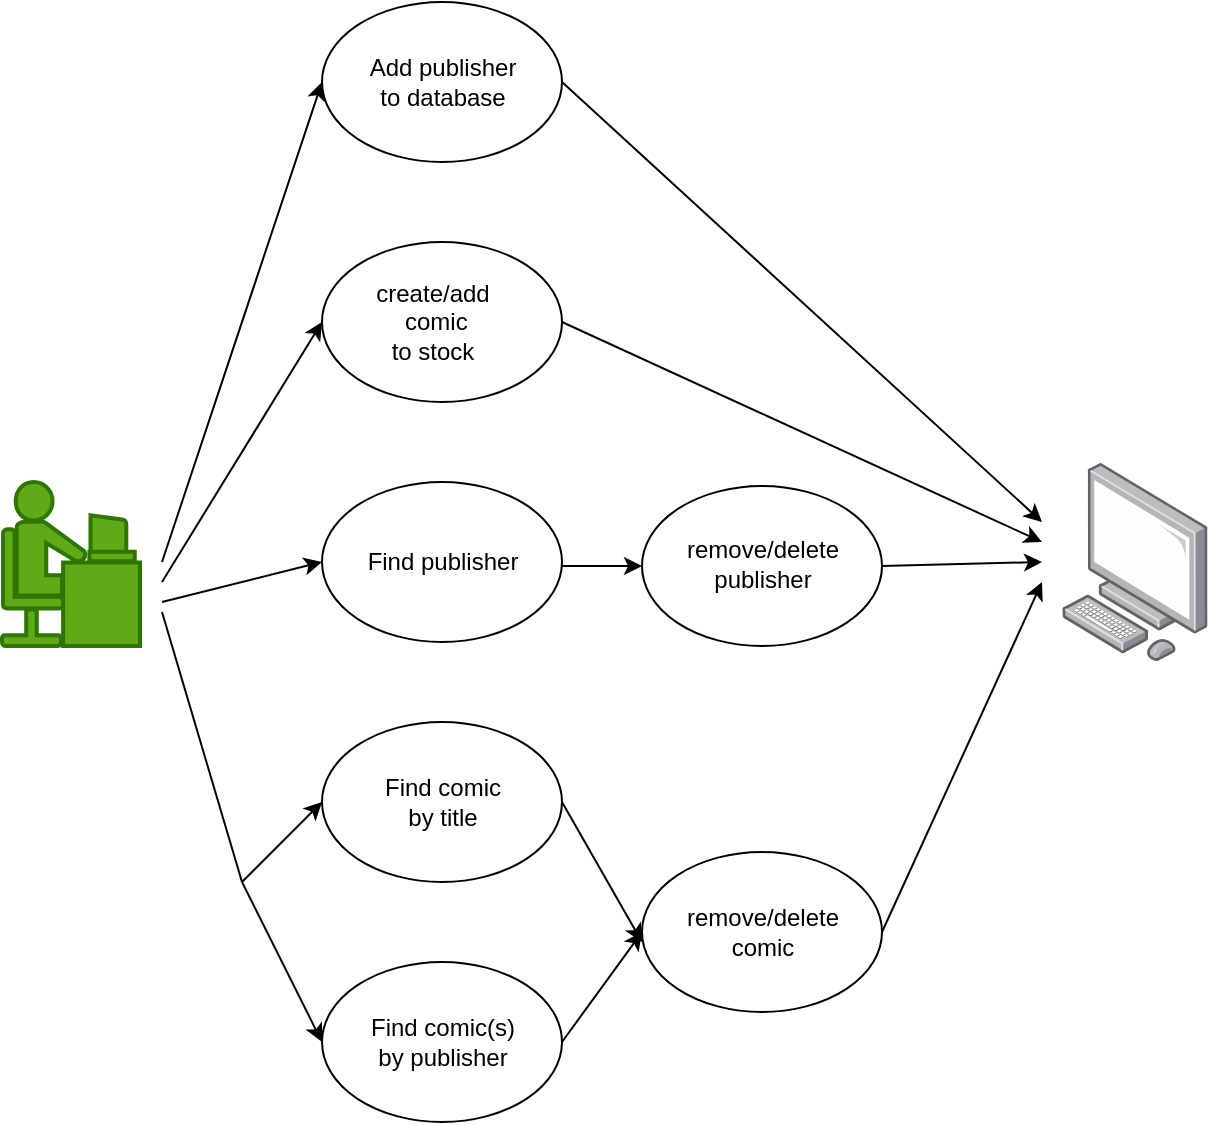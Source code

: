 <mxfile version="13.7.9" type="device"><diagram id="BiHq7myeFycOuIkGBTuR" name="Page-1"><mxGraphModel dx="946" dy="725" grid="1" gridSize="10" guides="1" tooltips="1" connect="1" arrows="1" fold="1" page="1" pageScale="1" pageWidth="827" pageHeight="1169" math="0" shadow="0"><root><mxCell id="0"/><mxCell id="1" parent="0"/><mxCell id="DPfAe9o7UY8GqtC6qb7X-1" value="" style="shape=mxgraph.cisco.people.androgenous_person;html=1;pointerEvents=1;dashed=0;fillColor=#60a917;strokeColor=#2D7600;strokeWidth=2;verticalLabelPosition=bottom;verticalAlign=top;align=center;outlineConnect=0;fontColor=#ffffff;" parent="1" vertex="1"><mxGeometry x="40" y="240" width="69" height="82" as="geometry"/></mxCell><mxCell id="DPfAe9o7UY8GqtC6qb7X-2" value="" style="ellipse;whiteSpace=wrap;html=1;" parent="1" vertex="1"><mxGeometry x="200" y="120" width="120" height="80" as="geometry"/></mxCell><mxCell id="DPfAe9o7UY8GqtC6qb7X-4" value="" style="ellipse;whiteSpace=wrap;html=1;" parent="1" vertex="1"><mxGeometry x="200" y="360" width="120" height="80" as="geometry"/></mxCell><mxCell id="DPfAe9o7UY8GqtC6qb7X-5" value="" style="ellipse;whiteSpace=wrap;html=1;" parent="1" vertex="1"><mxGeometry x="200" y="480" width="120" height="80" as="geometry"/></mxCell><mxCell id="DPfAe9o7UY8GqtC6qb7X-6" value="create/add&lt;br&gt;&amp;nbsp;comic &lt;br&gt;to stock" style="text;html=1;align=center;verticalAlign=middle;resizable=0;points=[];autosize=1;" parent="1" vertex="1"><mxGeometry x="220" y="135" width="70" height="50" as="geometry"/></mxCell><mxCell id="DPfAe9o7UY8GqtC6qb7X-8" value="Find comic &lt;br&gt;by title" style="text;html=1;align=center;verticalAlign=middle;resizable=0;points=[];autosize=1;" parent="1" vertex="1"><mxGeometry x="225" y="385" width="70" height="30" as="geometry"/></mxCell><mxCell id="DPfAe9o7UY8GqtC6qb7X-9" value="Find comic(s)&lt;br&gt;by publisher" style="text;html=1;align=center;verticalAlign=middle;resizable=0;points=[];autosize=1;" parent="1" vertex="1"><mxGeometry x="215" y="505" width="90" height="30" as="geometry"/></mxCell><mxCell id="DPfAe9o7UY8GqtC6qb7X-10" value="" style="ellipse;whiteSpace=wrap;html=1;" parent="1" vertex="1"><mxGeometry x="200" width="120" height="80" as="geometry"/></mxCell><mxCell id="DPfAe9o7UY8GqtC6qb7X-11" value="Add publisher &lt;br&gt;to database" style="text;html=1;align=center;verticalAlign=middle;resizable=0;points=[];autosize=1;" parent="1" vertex="1"><mxGeometry x="215" y="25" width="90" height="30" as="geometry"/></mxCell><mxCell id="DPfAe9o7UY8GqtC6qb7X-12" value="" style="ellipse;whiteSpace=wrap;html=1;" parent="1" vertex="1"><mxGeometry x="360" y="425" width="120" height="80" as="geometry"/></mxCell><mxCell id="DPfAe9o7UY8GqtC6qb7X-13" value="remove/delete &lt;br&gt;comic" style="text;html=1;align=center;verticalAlign=middle;resizable=0;points=[];autosize=1;" parent="1" vertex="1"><mxGeometry x="375" y="450" width="90" height="30" as="geometry"/></mxCell><mxCell id="DPfAe9o7UY8GqtC6qb7X-15" value="" style="ellipse;whiteSpace=wrap;html=1;" parent="1" vertex="1"><mxGeometry x="200" y="240" width="120" height="80" as="geometry"/></mxCell><mxCell id="DPfAe9o7UY8GqtC6qb7X-16" value="Find publisher" style="text;html=1;align=center;verticalAlign=middle;resizable=0;points=[];autosize=1;" parent="1" vertex="1"><mxGeometry x="215" y="270" width="90" height="20" as="geometry"/></mxCell><mxCell id="DPfAe9o7UY8GqtC6qb7X-17" value="" style="ellipse;whiteSpace=wrap;html=1;" parent="1" vertex="1"><mxGeometry x="360" y="242" width="120" height="80" as="geometry"/></mxCell><mxCell id="DPfAe9o7UY8GqtC6qb7X-18" value="remove/delete &lt;br&gt;publisher" style="text;html=1;align=center;verticalAlign=middle;resizable=0;points=[];autosize=1;" parent="1" vertex="1"><mxGeometry x="375" y="266" width="90" height="30" as="geometry"/></mxCell><mxCell id="DPfAe9o7UY8GqtC6qb7X-19" value="" style="endArrow=none;html=1;" parent="1" edge="1"><mxGeometry width="50" height="50" relative="1" as="geometry"><mxPoint x="120" y="305" as="sourcePoint"/><mxPoint x="160" y="440" as="targetPoint"/></mxGeometry></mxCell><mxCell id="DPfAe9o7UY8GqtC6qb7X-20" value="" style="endArrow=classic;html=1;entryX=0;entryY=0.5;entryDx=0;entryDy=0;" parent="1" target="DPfAe9o7UY8GqtC6qb7X-4" edge="1"><mxGeometry width="50" height="50" relative="1" as="geometry"><mxPoint x="160" y="440" as="sourcePoint"/><mxPoint x="210" y="390" as="targetPoint"/></mxGeometry></mxCell><mxCell id="DPfAe9o7UY8GqtC6qb7X-21" value="" style="endArrow=classic;html=1;entryX=0;entryY=0.5;entryDx=0;entryDy=0;" parent="1" target="DPfAe9o7UY8GqtC6qb7X-5" edge="1"><mxGeometry width="50" height="50" relative="1" as="geometry"><mxPoint x="160" y="440" as="sourcePoint"/><mxPoint x="210" y="410" as="targetPoint"/></mxGeometry></mxCell><mxCell id="DPfAe9o7UY8GqtC6qb7X-22" value="" style="endArrow=classic;html=1;entryX=0;entryY=0.5;entryDx=0;entryDy=0;" parent="1" target="DPfAe9o7UY8GqtC6qb7X-15" edge="1"><mxGeometry width="50" height="50" relative="1" as="geometry"><mxPoint x="120" y="300" as="sourcePoint"/><mxPoint x="440" y="250" as="targetPoint"/></mxGeometry></mxCell><mxCell id="DPfAe9o7UY8GqtC6qb7X-23" value="" style="endArrow=classic;html=1;entryX=0;entryY=0.5;entryDx=0;entryDy=0;" parent="1" target="DPfAe9o7UY8GqtC6qb7X-12" edge="1"><mxGeometry width="50" height="50" relative="1" as="geometry"><mxPoint x="320" y="520" as="sourcePoint"/><mxPoint x="360" y="480" as="targetPoint"/></mxGeometry></mxCell><mxCell id="DPfAe9o7UY8GqtC6qb7X-24" value="" style="endArrow=classic;html=1;" parent="1" edge="1"><mxGeometry width="50" height="50" relative="1" as="geometry"><mxPoint x="320" y="400" as="sourcePoint"/><mxPoint x="360" y="470" as="targetPoint"/></mxGeometry></mxCell><mxCell id="DPfAe9o7UY8GqtC6qb7X-25" value="" style="endArrow=classic;html=1;entryX=0;entryY=0.5;entryDx=0;entryDy=0;" parent="1" target="DPfAe9o7UY8GqtC6qb7X-17" edge="1"><mxGeometry width="50" height="50" relative="1" as="geometry"><mxPoint x="320" y="282" as="sourcePoint"/><mxPoint x="360" y="242" as="targetPoint"/></mxGeometry></mxCell><mxCell id="DPfAe9o7UY8GqtC6qb7X-26" value="" style="endArrow=classic;html=1;entryX=0;entryY=0.5;entryDx=0;entryDy=0;" parent="1" target="DPfAe9o7UY8GqtC6qb7X-2" edge="1"><mxGeometry width="50" height="50" relative="1" as="geometry"><mxPoint x="120" y="290" as="sourcePoint"/><mxPoint x="160" y="250" as="targetPoint"/></mxGeometry></mxCell><mxCell id="DPfAe9o7UY8GqtC6qb7X-27" value="" style="endArrow=classic;html=1;entryX=0;entryY=0.5;entryDx=0;entryDy=0;" parent="1" target="DPfAe9o7UY8GqtC6qb7X-10" edge="1"><mxGeometry width="50" height="50" relative="1" as="geometry"><mxPoint x="120" y="280" as="sourcePoint"/><mxPoint x="170" y="230" as="targetPoint"/></mxGeometry></mxCell><mxCell id="Oxgc9jsDdwnUVdCfM-nc-1" value="" style="points=[];aspect=fixed;html=1;align=center;shadow=0;dashed=0;image;image=img/lib/allied_telesis/computer_and_terminals/Personal_Computer.svg;" vertex="1" parent="1"><mxGeometry x="570" y="230.55" width="72.97" height="98.9" as="geometry"/></mxCell><mxCell id="Oxgc9jsDdwnUVdCfM-nc-2" value="" style="endArrow=classic;html=1;exitX=1;exitY=0.5;exitDx=0;exitDy=0;" edge="1" parent="1" source="DPfAe9o7UY8GqtC6qb7X-17"><mxGeometry width="50" height="50" relative="1" as="geometry"><mxPoint x="390" y="320" as="sourcePoint"/><mxPoint x="560" y="280" as="targetPoint"/></mxGeometry></mxCell><mxCell id="Oxgc9jsDdwnUVdCfM-nc-3" value="" style="endArrow=classic;html=1;exitX=1;exitY=0.5;exitDx=0;exitDy=0;" edge="1" parent="1" source="DPfAe9o7UY8GqtC6qb7X-2"><mxGeometry width="50" height="50" relative="1" as="geometry"><mxPoint x="490" y="292" as="sourcePoint"/><mxPoint x="560" y="270" as="targetPoint"/></mxGeometry></mxCell><mxCell id="Oxgc9jsDdwnUVdCfM-nc-4" value="" style="endArrow=classic;html=1;exitX=1;exitY=0.5;exitDx=0;exitDy=0;" edge="1" parent="1" source="DPfAe9o7UY8GqtC6qb7X-10"><mxGeometry width="50" height="50" relative="1" as="geometry"><mxPoint x="500" y="302" as="sourcePoint"/><mxPoint x="560" y="260" as="targetPoint"/></mxGeometry></mxCell><mxCell id="Oxgc9jsDdwnUVdCfM-nc-5" value="" style="endArrow=classic;html=1;exitX=1;exitY=0.5;exitDx=0;exitDy=0;" edge="1" parent="1" source="DPfAe9o7UY8GqtC6qb7X-12"><mxGeometry width="50" height="50" relative="1" as="geometry"><mxPoint x="510" y="312" as="sourcePoint"/><mxPoint x="560" y="290" as="targetPoint"/></mxGeometry></mxCell></root></mxGraphModel></diagram></mxfile>
